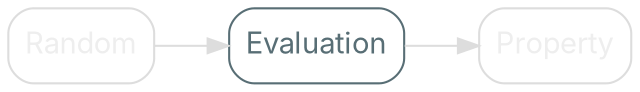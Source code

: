 digraph {
    bgcolor=transparent
    rankdir=LR

    // Default theme: enabled
    node[shape="rectangle" style="rounded,filled" color="#586E75" fillcolor="#ffffff" fontcolor="#586E75" fontname="Inter,Arial"]
    edge[color="#586E75" fontcolor="#000000" fontname="Inter,Arial" fontsize=11]

    Input[label="Random" color="#dddddd" fontcolor="#eeeeee"]
    Evaluation
    Analysis[label="Property" color="#dddddd" fontcolor="#eeeeee"]

    Input -> Evaluation[color="#dddddd"]
    Evaluation -> Analysis[color="#dddddd"]
}

